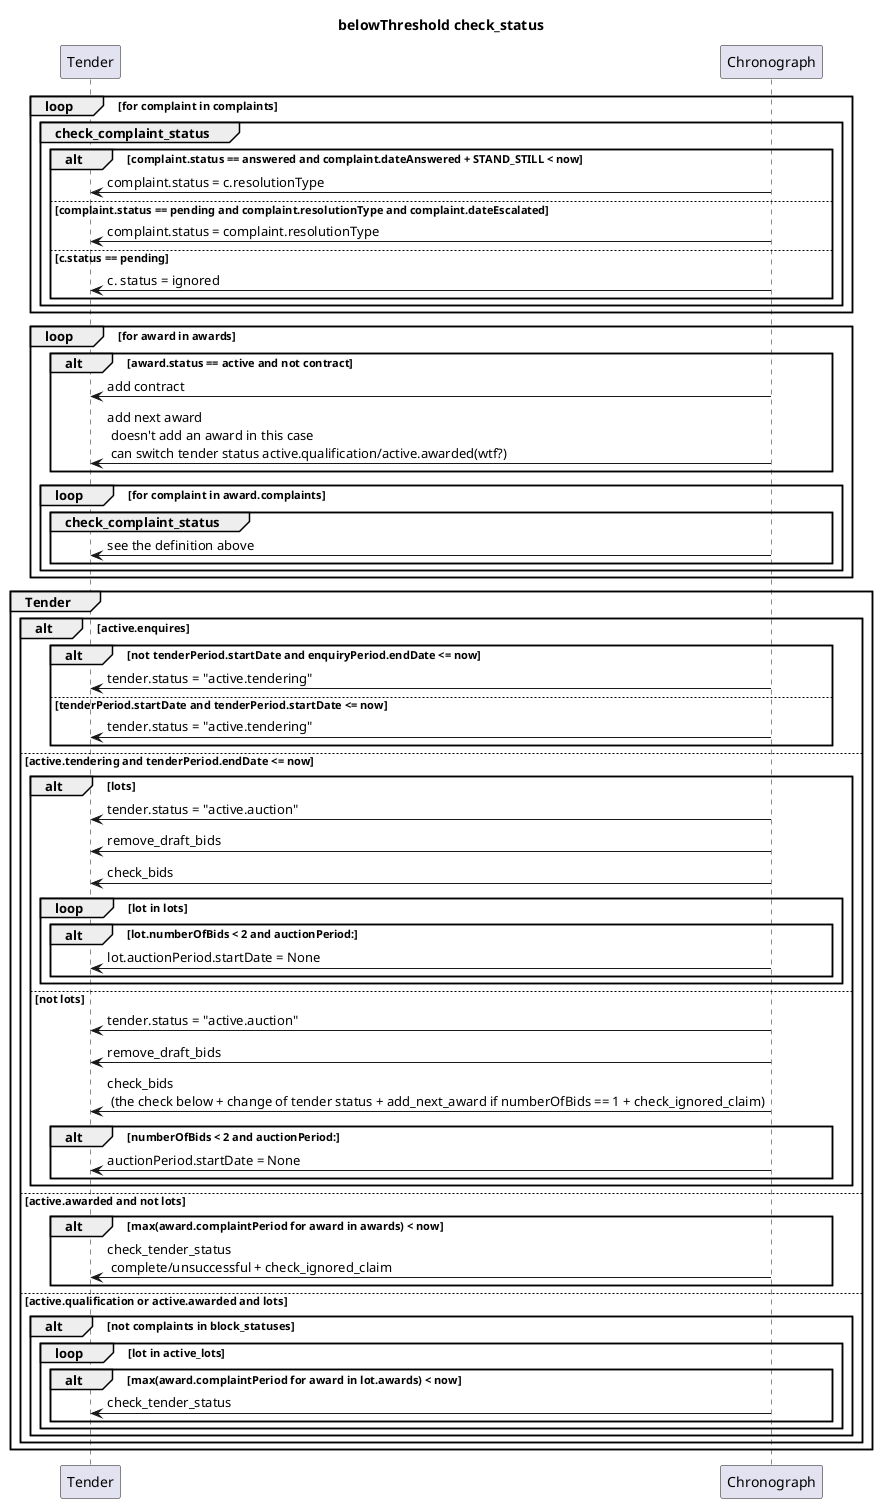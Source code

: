 @startuml

title belowThreshold check_status

loop for complaint in complaints
    group check_complaint_status
        alt complaint.status == answered and complaint.dateAnswered + STAND_STILL < now
            Tender <- Chronograph: complaint.status = c.resolutionType
        else complaint.status == pending and complaint.resolutionType and complaint.dateEscalated
            Tender <- Chronograph: complaint.status = complaint.resolutionType
        else c.status == pending
            Tender <- Chronograph:c. status = ignored
        end
    end
end

loop for award in awards
    alt award.status == active and not contract
        Tender <- Chronograph:add contract
        Tender <- Chronograph:add next award \n doesn't add an award in this case\n can switch tender status active.qualification/active.awarded(wtf?)
    end

    loop for complaint in award.complaints
        group check_complaint_status
            Tender <- Chronograph:see the definition above
        end
    end
end


group Tender
    alt active.enquires
        alt not tenderPeriod.startDate and enquiryPeriod.endDate <= now
            Tender <- Chronograph:tender.status = "active.tendering"
        else tenderPeriod.startDate and tenderPeriod.startDate <= now
            Tender <- Chronograph:tender.status = "active.tendering"
        end
    else active.tendering and tenderPeriod.endDate <= now
        alt lots
            Tender <- Chronograph:tender.status = "active.auction"
            Tender <- Chronograph:remove_draft_bids
            Tender <- Chronograph:check_bids
            loop lot in lots
                alt lot.numberOfBids < 2 and auctionPeriod:
                    Tender <- Chronograph:lot.auctionPeriod.startDate = None
                end
            end
        else not lots
            Tender <- Chronograph:tender.status = "active.auction"
            Tender <- Chronograph:remove_draft_bids
            Tender <- Chronograph:check_bids\n (the check below + change of tender status + add_next_award if numberOfBids == 1 + check_ignored_claim)
            alt numberOfBids < 2 and auctionPeriod:
                Tender <- Chronograph:auctionPeriod.startDate = None
            end
        end
    else active.awarded and not lots
        alt max(award.complaintPeriod for award in awards) < now
            Tender <- Chronograph:check_tender_status \n complete/unsuccessful + check_ignored_claim
        end
    else active.qualification or active.awarded and lots
        alt not complaints in block_statuses
            loop lot in active_lots
                alt max(award.complaintPeriod for award in lot.awards) < now
                    Tender <- Chronograph:check_tender_status
                end
            end
        end
    end
end

@enduml
